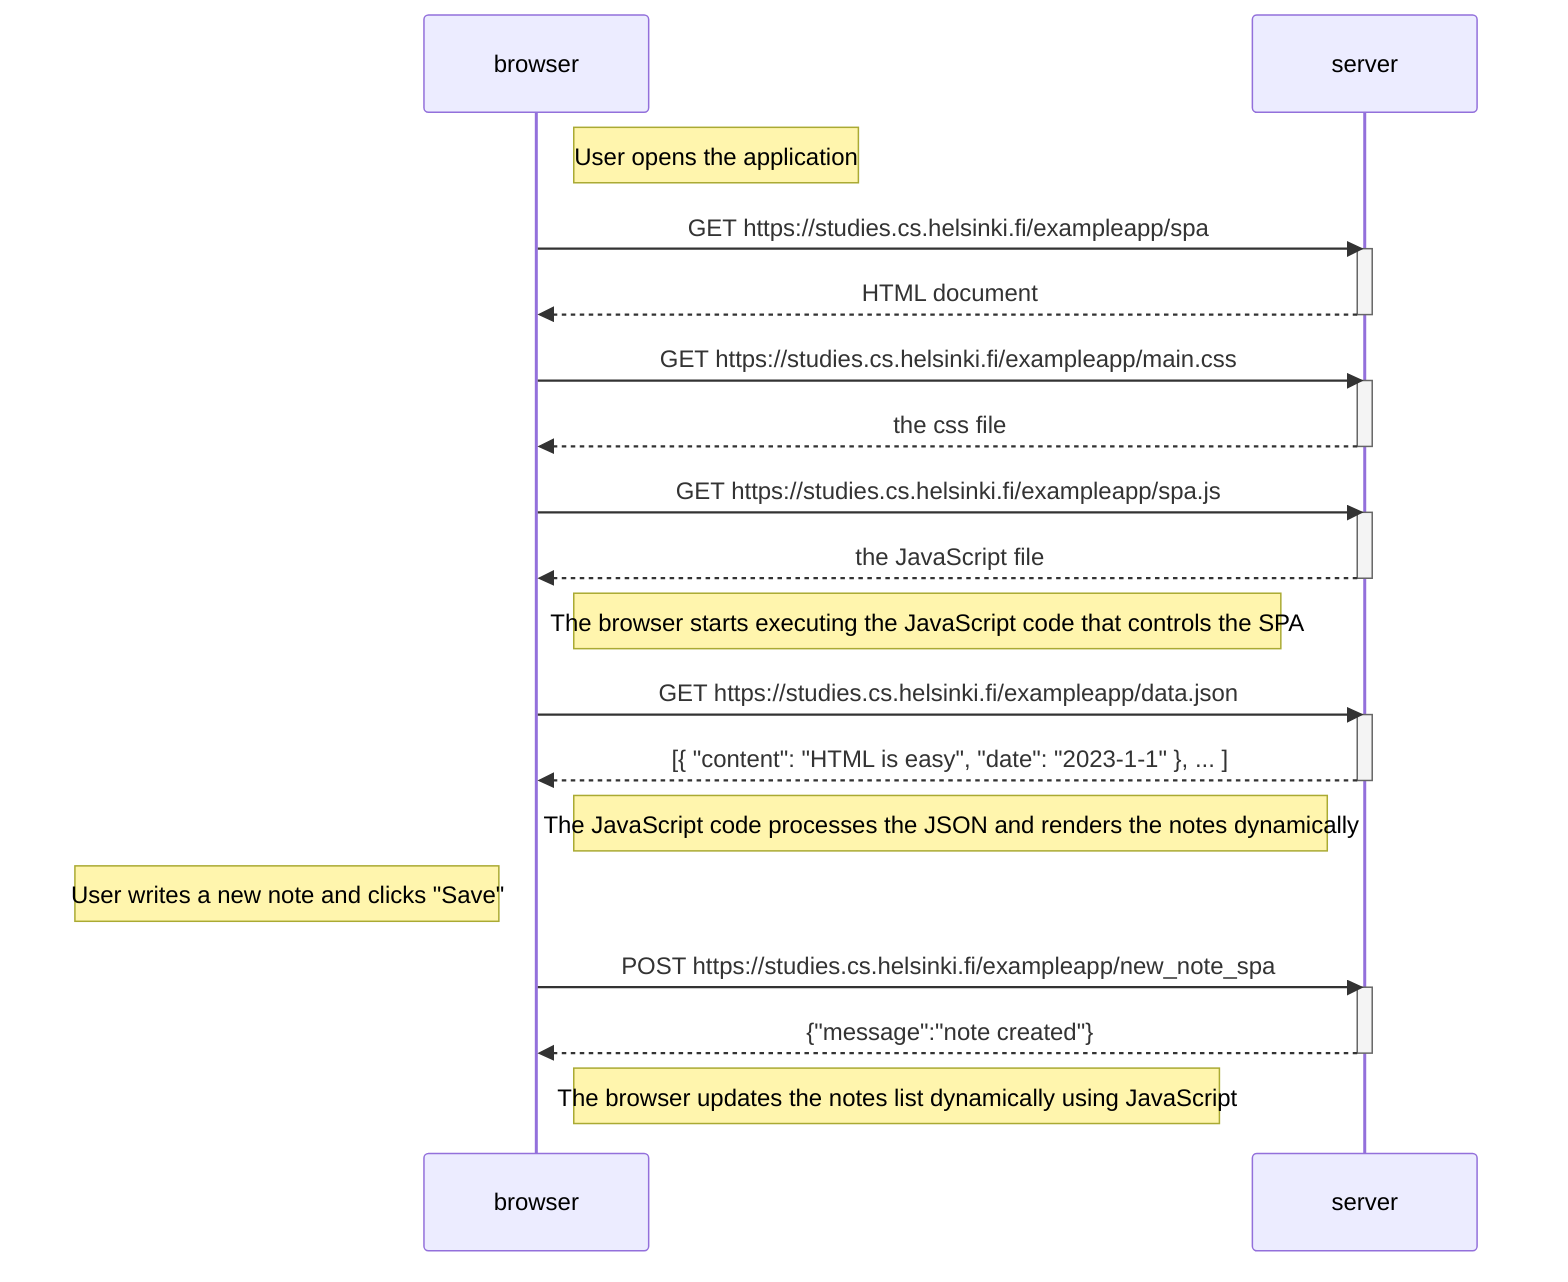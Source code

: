 sequenceDiagram
    participant browser
    participant server

    Note right of browser: User opens the application

    browser->>server: GET https://studies.cs.helsinki.fi/exampleapp/spa
    activate server
    server-->>browser: HTML document
    deactivate server

    browser->>server: GET https://studies.cs.helsinki.fi/exampleapp/main.css
    activate server
    server-->>browser: the css file
    deactivate server

    browser->>server: GET https://studies.cs.helsinki.fi/exampleapp/spa.js
    activate server
    server-->>browser: the JavaScript file
    deactivate server

    Note right of browser: The browser starts executing the JavaScript code that controls the SPA

    browser->>server: GET https://studies.cs.helsinki.fi/exampleapp/data.json
    activate server
    server-->>browser: [{ "content": "HTML is easy", "date": "2023-1-1" }, ... ]
    deactivate server

    Note right of browser: The JavaScript code processes the JSON and renders the notes dynamically

    Note left of browser: User writes a new note and clicks "Save"

    browser->>server: POST https://studies.cs.helsinki.fi/exampleapp/new_note_spa
    activate server
    server-->>browser: {"message":"note created"}
    deactivate server

    Note right of browser: The browser updates the notes list dynamically using JavaScript